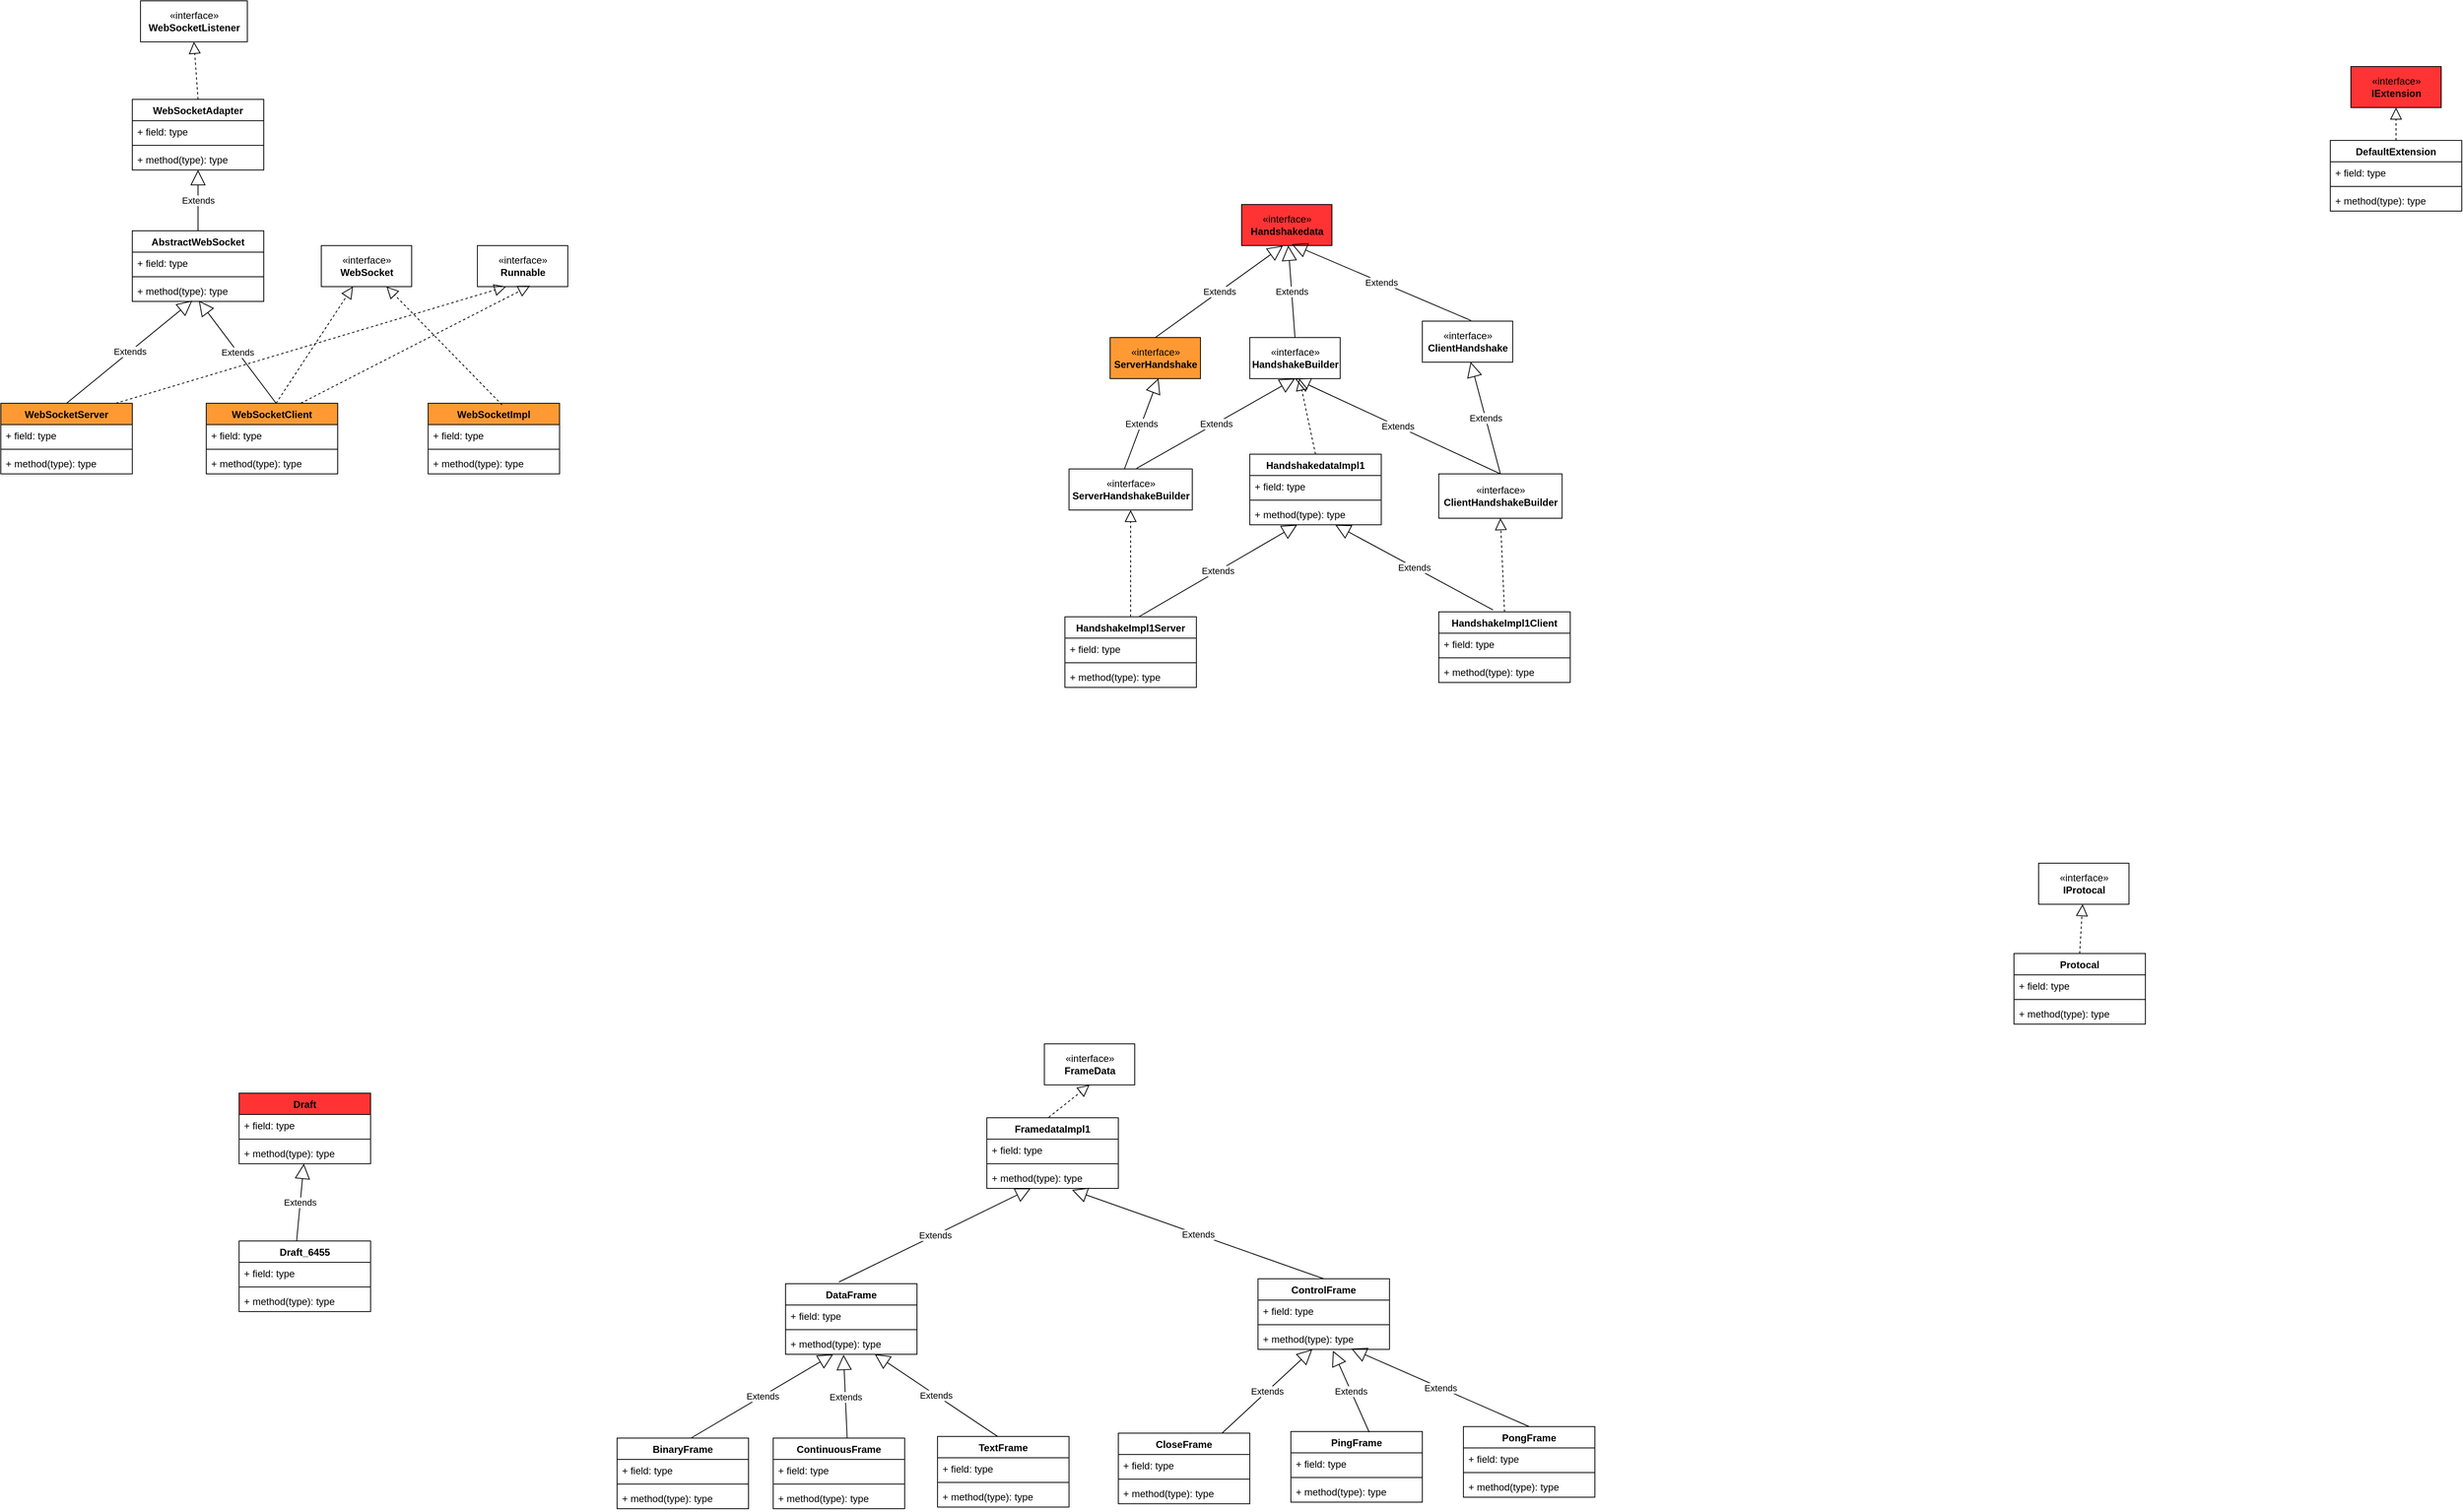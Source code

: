 <mxfile version="13.9.8" type="device"><diagram id="p4n3Pe4sNynhQMpWArch" name="第 1 页"><mxGraphModel dx="678" dy="342" grid="1" gridSize="10" guides="1" tooltips="1" connect="1" arrows="1" fold="1" page="1" pageScale="1" pageWidth="33000" pageHeight="46081" math="0" shadow="0"><root><mxCell id="0"/><mxCell id="1" parent="0"/><mxCell id="Q6QdWG4HClyWnND3M_s4-1" value="«interface»&lt;br&gt;&lt;b&gt;WebSocketListener&lt;/b&gt;" style="html=1;" parent="1" vertex="1"><mxGeometry x="340" y="120" width="130" height="50" as="geometry"/></mxCell><mxCell id="Q6QdWG4HClyWnND3M_s4-3" value="WebSocketAdapter" style="swimlane;fontStyle=1;align=center;verticalAlign=top;childLayout=stackLayout;horizontal=1;startSize=26;horizontalStack=0;resizeParent=1;resizeParentMax=0;resizeLast=0;collapsible=1;marginBottom=0;" parent="1" vertex="1"><mxGeometry x="330" y="240" width="160" height="86" as="geometry"/></mxCell><mxCell id="Q6QdWG4HClyWnND3M_s4-7" value="" style="endArrow=block;dashed=1;endFill=0;endSize=12;html=1;entryX=0.5;entryY=1;entryDx=0;entryDy=0;" parent="Q6QdWG4HClyWnND3M_s4-3" target="Q6QdWG4HClyWnND3M_s4-1" edge="1"><mxGeometry width="160" relative="1" as="geometry"><mxPoint x="80" as="sourcePoint"/><mxPoint x="240" as="targetPoint"/></mxGeometry></mxCell><mxCell id="Q6QdWG4HClyWnND3M_s4-4" value="+ field: type" style="text;strokeColor=none;fillColor=none;align=left;verticalAlign=top;spacingLeft=4;spacingRight=4;overflow=hidden;rotatable=0;points=[[0,0.5],[1,0.5]];portConstraint=eastwest;" parent="Q6QdWG4HClyWnND3M_s4-3" vertex="1"><mxGeometry y="26" width="160" height="26" as="geometry"/></mxCell><mxCell id="Q6QdWG4HClyWnND3M_s4-5" value="" style="line;strokeWidth=1;fillColor=none;align=left;verticalAlign=middle;spacingTop=-1;spacingLeft=3;spacingRight=3;rotatable=0;labelPosition=right;points=[];portConstraint=eastwest;" parent="Q6QdWG4HClyWnND3M_s4-3" vertex="1"><mxGeometry y="52" width="160" height="8" as="geometry"/></mxCell><mxCell id="Q6QdWG4HClyWnND3M_s4-6" value="+ method(type): type" style="text;strokeColor=none;fillColor=none;align=left;verticalAlign=top;spacingLeft=4;spacingRight=4;overflow=hidden;rotatable=0;points=[[0,0.5],[1,0.5]];portConstraint=eastwest;" parent="Q6QdWG4HClyWnND3M_s4-3" vertex="1"><mxGeometry y="60" width="160" height="26" as="geometry"/></mxCell><mxCell id="Q6QdWG4HClyWnND3M_s4-8" value="AbstractWebSocket" style="swimlane;fontStyle=1;align=center;verticalAlign=top;childLayout=stackLayout;horizontal=1;startSize=26;horizontalStack=0;resizeParent=1;resizeParentMax=0;resizeLast=0;collapsible=1;marginBottom=0;" parent="1" vertex="1"><mxGeometry x="330" y="400" width="160" height="86" as="geometry"/></mxCell><mxCell id="Q6QdWG4HClyWnND3M_s4-12" value="Extends" style="endArrow=block;endSize=16;endFill=0;html=1;" parent="Q6QdWG4HClyWnND3M_s4-8" target="Q6QdWG4HClyWnND3M_s4-6" edge="1"><mxGeometry width="160" relative="1" as="geometry"><mxPoint x="80" as="sourcePoint"/><mxPoint x="240" as="targetPoint"/></mxGeometry></mxCell><mxCell id="Q6QdWG4HClyWnND3M_s4-9" value="+ field: type" style="text;strokeColor=none;fillColor=none;align=left;verticalAlign=top;spacingLeft=4;spacingRight=4;overflow=hidden;rotatable=0;points=[[0,0.5],[1,0.5]];portConstraint=eastwest;" parent="Q6QdWG4HClyWnND3M_s4-8" vertex="1"><mxGeometry y="26" width="160" height="26" as="geometry"/></mxCell><mxCell id="Q6QdWG4HClyWnND3M_s4-10" value="" style="line;strokeWidth=1;fillColor=none;align=left;verticalAlign=middle;spacingTop=-1;spacingLeft=3;spacingRight=3;rotatable=0;labelPosition=right;points=[];portConstraint=eastwest;" parent="Q6QdWG4HClyWnND3M_s4-8" vertex="1"><mxGeometry y="52" width="160" height="8" as="geometry"/></mxCell><mxCell id="Q6QdWG4HClyWnND3M_s4-11" value="+ method(type): type" style="text;strokeColor=none;fillColor=none;align=left;verticalAlign=top;spacingLeft=4;spacingRight=4;overflow=hidden;rotatable=0;points=[[0,0.5],[1,0.5]];portConstraint=eastwest;" parent="Q6QdWG4HClyWnND3M_s4-8" vertex="1"><mxGeometry y="60" width="160" height="26" as="geometry"/></mxCell><mxCell id="Q6QdWG4HClyWnND3M_s4-13" value="«interface»&lt;br&gt;&lt;b&gt;WebSocket&lt;/b&gt;" style="html=1;" parent="1" vertex="1"><mxGeometry x="560" y="418" width="110" height="50" as="geometry"/></mxCell><mxCell id="Q6QdWG4HClyWnND3M_s4-14" value="«interface»&lt;br&gt;&lt;b&gt;Runnable&lt;/b&gt;" style="html=1;" parent="1" vertex="1"><mxGeometry x="750" y="418" width="110" height="50" as="geometry"/></mxCell><mxCell id="Q6QdWG4HClyWnND3M_s4-15" value="WebSocketClient" style="swimlane;fontStyle=1;align=center;verticalAlign=top;childLayout=stackLayout;horizontal=1;startSize=26;horizontalStack=0;resizeParent=1;resizeParentMax=0;resizeLast=0;collapsible=1;marginBottom=0;fillColor=#FF9933;" parent="1" vertex="1"><mxGeometry x="420" y="610" width="160" height="86" as="geometry"/></mxCell><mxCell id="Q6QdWG4HClyWnND3M_s4-19" value="Extends" style="endArrow=block;endSize=16;endFill=0;html=1;entryX=0.506;entryY=0.962;entryDx=0;entryDy=0;entryPerimeter=0;" parent="Q6QdWG4HClyWnND3M_s4-15" target="Q6QdWG4HClyWnND3M_s4-11" edge="1"><mxGeometry width="160" relative="1" as="geometry"><mxPoint x="85" as="sourcePoint"/><mxPoint x="245" as="targetPoint"/></mxGeometry></mxCell><mxCell id="Q6QdWG4HClyWnND3M_s4-20" value="" style="endArrow=block;dashed=1;endFill=0;endSize=12;html=1;" parent="Q6QdWG4HClyWnND3M_s4-15" target="Q6QdWG4HClyWnND3M_s4-13" edge="1"><mxGeometry width="160" relative="1" as="geometry"><mxPoint x="85" as="sourcePoint"/><mxPoint x="245" as="targetPoint"/></mxGeometry></mxCell><mxCell id="Q6QdWG4HClyWnND3M_s4-22" value="" style="endArrow=block;dashed=1;endFill=0;endSize=12;html=1;entryX=0.582;entryY=0.98;entryDx=0;entryDy=0;entryPerimeter=0;" parent="Q6QdWG4HClyWnND3M_s4-15" target="Q6QdWG4HClyWnND3M_s4-14" edge="1"><mxGeometry width="160" relative="1" as="geometry"><mxPoint x="115" as="sourcePoint"/><mxPoint x="275" as="targetPoint"/></mxGeometry></mxCell><mxCell id="Q6QdWG4HClyWnND3M_s4-16" value="+ field: type" style="text;strokeColor=none;fillColor=none;align=left;verticalAlign=top;spacingLeft=4;spacingRight=4;overflow=hidden;rotatable=0;points=[[0,0.5],[1,0.5]];portConstraint=eastwest;" parent="Q6QdWG4HClyWnND3M_s4-15" vertex="1"><mxGeometry y="26" width="160" height="26" as="geometry"/></mxCell><mxCell id="Q6QdWG4HClyWnND3M_s4-17" value="" style="line;strokeWidth=1;fillColor=none;align=left;verticalAlign=middle;spacingTop=-1;spacingLeft=3;spacingRight=3;rotatable=0;labelPosition=right;points=[];portConstraint=eastwest;" parent="Q6QdWG4HClyWnND3M_s4-15" vertex="1"><mxGeometry y="52" width="160" height="8" as="geometry"/></mxCell><mxCell id="Q6QdWG4HClyWnND3M_s4-18" value="+ method(type): type" style="text;strokeColor=none;fillColor=none;align=left;verticalAlign=top;spacingLeft=4;spacingRight=4;overflow=hidden;rotatable=0;points=[[0,0.5],[1,0.5]];portConstraint=eastwest;" parent="Q6QdWG4HClyWnND3M_s4-15" vertex="1"><mxGeometry y="60" width="160" height="26" as="geometry"/></mxCell><mxCell id="yrGOCI6SEbAH8eKvDGn1-1" value="WebSocketServer" style="swimlane;fontStyle=1;align=center;verticalAlign=top;childLayout=stackLayout;horizontal=1;startSize=26;horizontalStack=0;resizeParent=1;resizeParentMax=0;resizeLast=0;collapsible=1;marginBottom=0;fillColor=#FF9933;" parent="1" vertex="1"><mxGeometry x="170" y="610" width="160" height="86" as="geometry"/></mxCell><mxCell id="yrGOCI6SEbAH8eKvDGn1-5" value="Extends" style="endArrow=block;endSize=16;endFill=0;html=1;entryX=0.456;entryY=0.962;entryDx=0;entryDy=0;entryPerimeter=0;" parent="yrGOCI6SEbAH8eKvDGn1-1" target="Q6QdWG4HClyWnND3M_s4-11" edge="1"><mxGeometry width="160" relative="1" as="geometry"><mxPoint x="80" as="sourcePoint"/><mxPoint x="240" as="targetPoint"/></mxGeometry></mxCell><mxCell id="yrGOCI6SEbAH8eKvDGn1-6" value="" style="endArrow=block;dashed=1;endFill=0;endSize=12;html=1;entryX=0.318;entryY=1;entryDx=0;entryDy=0;entryPerimeter=0;" parent="yrGOCI6SEbAH8eKvDGn1-1" target="Q6QdWG4HClyWnND3M_s4-14" edge="1"><mxGeometry width="160" relative="1" as="geometry"><mxPoint x="140" as="sourcePoint"/><mxPoint x="300" as="targetPoint"/></mxGeometry></mxCell><mxCell id="yrGOCI6SEbAH8eKvDGn1-2" value="+ field: type" style="text;strokeColor=none;fillColor=none;align=left;verticalAlign=top;spacingLeft=4;spacingRight=4;overflow=hidden;rotatable=0;points=[[0,0.5],[1,0.5]];portConstraint=eastwest;" parent="yrGOCI6SEbAH8eKvDGn1-1" vertex="1"><mxGeometry y="26" width="160" height="26" as="geometry"/></mxCell><mxCell id="yrGOCI6SEbAH8eKvDGn1-3" value="" style="line;strokeWidth=1;fillColor=none;align=left;verticalAlign=middle;spacingTop=-1;spacingLeft=3;spacingRight=3;rotatable=0;labelPosition=right;points=[];portConstraint=eastwest;" parent="yrGOCI6SEbAH8eKvDGn1-1" vertex="1"><mxGeometry y="52" width="160" height="8" as="geometry"/></mxCell><mxCell id="yrGOCI6SEbAH8eKvDGn1-4" value="+ method(type): type" style="text;strokeColor=none;fillColor=none;align=left;verticalAlign=top;spacingLeft=4;spacingRight=4;overflow=hidden;rotatable=0;points=[[0,0.5],[1,0.5]];portConstraint=eastwest;" parent="yrGOCI6SEbAH8eKvDGn1-1" vertex="1"><mxGeometry y="60" width="160" height="26" as="geometry"/></mxCell><mxCell id="yrGOCI6SEbAH8eKvDGn1-7" value="WebSocketImpl" style="swimlane;fontStyle=1;align=center;verticalAlign=top;childLayout=stackLayout;horizontal=1;startSize=26;horizontalStack=0;resizeParent=1;resizeParentMax=0;resizeLast=0;collapsible=1;marginBottom=0;fillColor=#FF9933;" parent="1" vertex="1"><mxGeometry x="690" y="610" width="160" height="86" as="geometry"/></mxCell><mxCell id="yrGOCI6SEbAH8eKvDGn1-12" value="" style="endArrow=block;dashed=1;endFill=0;endSize=12;html=1;" parent="yrGOCI6SEbAH8eKvDGn1-7" target="Q6QdWG4HClyWnND3M_s4-13" edge="1"><mxGeometry width="160" relative="1" as="geometry"><mxPoint x="90" y="2" as="sourcePoint"/><mxPoint x="250" y="2" as="targetPoint"/></mxGeometry></mxCell><mxCell id="yrGOCI6SEbAH8eKvDGn1-8" value="+ field: type" style="text;strokeColor=none;fillColor=none;align=left;verticalAlign=top;spacingLeft=4;spacingRight=4;overflow=hidden;rotatable=0;points=[[0,0.5],[1,0.5]];portConstraint=eastwest;" parent="yrGOCI6SEbAH8eKvDGn1-7" vertex="1"><mxGeometry y="26" width="160" height="26" as="geometry"/></mxCell><mxCell id="yrGOCI6SEbAH8eKvDGn1-9" value="" style="line;strokeWidth=1;fillColor=none;align=left;verticalAlign=middle;spacingTop=-1;spacingLeft=3;spacingRight=3;rotatable=0;labelPosition=right;points=[];portConstraint=eastwest;" parent="yrGOCI6SEbAH8eKvDGn1-7" vertex="1"><mxGeometry y="52" width="160" height="8" as="geometry"/></mxCell><mxCell id="yrGOCI6SEbAH8eKvDGn1-10" value="+ method(type): type" style="text;strokeColor=none;fillColor=none;align=left;verticalAlign=top;spacingLeft=4;spacingRight=4;overflow=hidden;rotatable=0;points=[[0,0.5],[1,0.5]];portConstraint=eastwest;" parent="yrGOCI6SEbAH8eKvDGn1-7" vertex="1"><mxGeometry y="60" width="160" height="26" as="geometry"/></mxCell><mxCell id="yrGOCI6SEbAH8eKvDGn1-13" value="«interface»&lt;br&gt;&lt;b&gt;ServerHandshake&lt;/b&gt;" style="html=1;fillColor=#FF9933;" parent="1" vertex="1"><mxGeometry x="1520" y="530" width="110" height="50" as="geometry"/></mxCell><mxCell id="yrGOCI6SEbAH8eKvDGn1-14" value="«interface»&lt;br&gt;&lt;b&gt;Handshakedata&lt;/b&gt;" style="html=1;fillColor=#FF3333;" parent="1" vertex="1"><mxGeometry x="1680" y="368" width="110" height="50" as="geometry"/></mxCell><mxCell id="yrGOCI6SEbAH8eKvDGn1-15" value="Extends" style="endArrow=block;endSize=16;endFill=0;html=1;entryX=0.457;entryY=1.005;entryDx=0;entryDy=0;entryPerimeter=0;exitX=0.5;exitY=0;exitDx=0;exitDy=0;" parent="1" source="yrGOCI6SEbAH8eKvDGn1-13" target="yrGOCI6SEbAH8eKvDGn1-14" edge="1"><mxGeometry width="160" relative="1" as="geometry"><mxPoint x="1680" y="530" as="sourcePoint"/><mxPoint x="1840" y="530" as="targetPoint"/></mxGeometry></mxCell><mxCell id="yrGOCI6SEbAH8eKvDGn1-16" value="«interface»&lt;br&gt;&lt;b&gt;ClientHandshake&lt;/b&gt;" style="html=1;fillColor=#FFFFFF;" parent="1" vertex="1"><mxGeometry x="1900" y="510" width="110" height="50" as="geometry"/></mxCell><mxCell id="yrGOCI6SEbAH8eKvDGn1-17" value="Extends" style="endArrow=block;endSize=16;endFill=0;html=1;entryX=0.556;entryY=0.967;entryDx=0;entryDy=0;entryPerimeter=0;exitX=0.539;exitY=-0.014;exitDx=0;exitDy=0;exitPerimeter=0;" parent="1" source="yrGOCI6SEbAH8eKvDGn1-16" target="yrGOCI6SEbAH8eKvDGn1-14" edge="1"><mxGeometry width="160" relative="1" as="geometry"><mxPoint x="1790" y="520" as="sourcePoint"/><mxPoint x="1950" y="520" as="targetPoint"/></mxGeometry></mxCell><mxCell id="yrGOCI6SEbAH8eKvDGn1-18" value="«interface»&lt;br&gt;&lt;b&gt;HandshakeBuilder&lt;/b&gt;" style="html=1;fillColor=#FFFFFF;" parent="1" vertex="1"><mxGeometry x="1690" y="530" width="110" height="50" as="geometry"/></mxCell><mxCell id="yrGOCI6SEbAH8eKvDGn1-19" value="Extends" style="endArrow=block;endSize=16;endFill=0;html=1;exitX=0.5;exitY=0;exitDx=0;exitDy=0;" parent="1" source="yrGOCI6SEbAH8eKvDGn1-18" target="yrGOCI6SEbAH8eKvDGn1-14" edge="1"><mxGeometry width="160" relative="1" as="geometry"><mxPoint x="1970" y="450" as="sourcePoint"/><mxPoint x="2130" y="450" as="targetPoint"/></mxGeometry></mxCell><mxCell id="yrGOCI6SEbAH8eKvDGn1-21" value="«interface»&lt;br&gt;&lt;b&gt;ClientHandshakeBuilder&lt;/b&gt;" style="html=1;fillColor=#FFFFFF;" parent="1" vertex="1"><mxGeometry x="1920" y="696" width="150" height="54" as="geometry"/></mxCell><mxCell id="yrGOCI6SEbAH8eKvDGn1-22" value="Extends" style="endArrow=block;endSize=16;endFill=0;html=1;entryX=0.5;entryY=1;entryDx=0;entryDy=0;exitX=0.5;exitY=0;exitDx=0;exitDy=0;" parent="1" source="yrGOCI6SEbAH8eKvDGn1-21" target="yrGOCI6SEbAH8eKvDGn1-18" edge="1"><mxGeometry width="160" relative="1" as="geometry"><mxPoint x="1930" y="690" as="sourcePoint"/><mxPoint x="2090" y="690" as="targetPoint"/></mxGeometry></mxCell><mxCell id="yrGOCI6SEbAH8eKvDGn1-23" value="Extends" style="endArrow=block;endSize=16;endFill=0;html=1;entryX=0.535;entryY=0.995;entryDx=0;entryDy=0;entryPerimeter=0;exitX=0.5;exitY=0;exitDx=0;exitDy=0;" parent="1" source="yrGOCI6SEbAH8eKvDGn1-21" target="yrGOCI6SEbAH8eKvDGn1-16" edge="1"><mxGeometry width="160" relative="1" as="geometry"><mxPoint x="1900" y="690" as="sourcePoint"/><mxPoint x="2060" y="690" as="targetPoint"/></mxGeometry></mxCell><mxCell id="yrGOCI6SEbAH8eKvDGn1-24" value="«interface»&lt;br&gt;&lt;b&gt;ServerHandshakeBuilder&lt;/b&gt;" style="html=1;fillColor=#FFFFFF;" parent="1" vertex="1"><mxGeometry x="1470" y="690" width="150" height="50" as="geometry"/></mxCell><mxCell id="yrGOCI6SEbAH8eKvDGn1-25" value="Extends" style="endArrow=block;endSize=16;endFill=0;html=1;entryX=0.5;entryY=1;entryDx=0;entryDy=0;exitX=0.548;exitY=-0.014;exitDx=0;exitDy=0;exitPerimeter=0;" parent="1" source="yrGOCI6SEbAH8eKvDGn1-24" target="yrGOCI6SEbAH8eKvDGn1-18" edge="1"><mxGeometry width="160" relative="1" as="geometry"><mxPoint x="1600" y="680" as="sourcePoint"/><mxPoint x="1760" y="680" as="targetPoint"/></mxGeometry></mxCell><mxCell id="yrGOCI6SEbAH8eKvDGn1-26" value="Extends" style="endArrow=block;endSize=16;endFill=0;html=1;entryX=0.535;entryY=0.995;entryDx=0;entryDy=0;entryPerimeter=0;exitX=0.449;exitY=0.005;exitDx=0;exitDy=0;exitPerimeter=0;" parent="1" source="yrGOCI6SEbAH8eKvDGn1-24" target="yrGOCI6SEbAH8eKvDGn1-13" edge="1"><mxGeometry width="160" relative="1" as="geometry"><mxPoint x="1610" y="720" as="sourcePoint"/><mxPoint x="1770" y="720" as="targetPoint"/></mxGeometry></mxCell><mxCell id="yrGOCI6SEbAH8eKvDGn1-27" value="Draft" style="swimlane;fontStyle=1;align=center;verticalAlign=top;childLayout=stackLayout;horizontal=1;startSize=26;horizontalStack=0;resizeParent=1;resizeParentMax=0;resizeLast=0;collapsible=1;marginBottom=0;fillColor=#FF3333;" parent="1" vertex="1"><mxGeometry x="460" y="1450" width="160" height="86" as="geometry"/></mxCell><mxCell id="yrGOCI6SEbAH8eKvDGn1-28" value="+ field: type" style="text;strokeColor=none;fillColor=none;align=left;verticalAlign=top;spacingLeft=4;spacingRight=4;overflow=hidden;rotatable=0;points=[[0,0.5],[1,0.5]];portConstraint=eastwest;" parent="yrGOCI6SEbAH8eKvDGn1-27" vertex="1"><mxGeometry y="26" width="160" height="26" as="geometry"/></mxCell><mxCell id="yrGOCI6SEbAH8eKvDGn1-29" value="" style="line;strokeWidth=1;fillColor=none;align=left;verticalAlign=middle;spacingTop=-1;spacingLeft=3;spacingRight=3;rotatable=0;labelPosition=right;points=[];portConstraint=eastwest;" parent="yrGOCI6SEbAH8eKvDGn1-27" vertex="1"><mxGeometry y="52" width="160" height="8" as="geometry"/></mxCell><mxCell id="yrGOCI6SEbAH8eKvDGn1-30" value="+ method(type): type" style="text;strokeColor=none;fillColor=none;align=left;verticalAlign=top;spacingLeft=4;spacingRight=4;overflow=hidden;rotatable=0;points=[[0,0.5],[1,0.5]];portConstraint=eastwest;" parent="yrGOCI6SEbAH8eKvDGn1-27" vertex="1"><mxGeometry y="60" width="160" height="26" as="geometry"/></mxCell><mxCell id="yrGOCI6SEbAH8eKvDGn1-31" value="Draft_6455" style="swimlane;fontStyle=1;align=center;verticalAlign=top;childLayout=stackLayout;horizontal=1;startSize=26;horizontalStack=0;resizeParent=1;resizeParentMax=0;resizeLast=0;collapsible=1;marginBottom=0;fillColor=#FFFFFF;" parent="1" vertex="1"><mxGeometry x="460" y="1630" width="160" height="86" as="geometry"/></mxCell><mxCell id="yrGOCI6SEbAH8eKvDGn1-35" value="Extends" style="endArrow=block;endSize=16;endFill=0;html=1;" parent="yrGOCI6SEbAH8eKvDGn1-31" target="yrGOCI6SEbAH8eKvDGn1-30" edge="1"><mxGeometry width="160" relative="1" as="geometry"><mxPoint x="70" as="sourcePoint"/><mxPoint x="230" as="targetPoint"/></mxGeometry></mxCell><mxCell id="yrGOCI6SEbAH8eKvDGn1-32" value="+ field: type" style="text;strokeColor=none;fillColor=none;align=left;verticalAlign=top;spacingLeft=4;spacingRight=4;overflow=hidden;rotatable=0;points=[[0,0.5],[1,0.5]];portConstraint=eastwest;" parent="yrGOCI6SEbAH8eKvDGn1-31" vertex="1"><mxGeometry y="26" width="160" height="26" as="geometry"/></mxCell><mxCell id="yrGOCI6SEbAH8eKvDGn1-33" value="" style="line;strokeWidth=1;fillColor=none;align=left;verticalAlign=middle;spacingTop=-1;spacingLeft=3;spacingRight=3;rotatable=0;labelPosition=right;points=[];portConstraint=eastwest;" parent="yrGOCI6SEbAH8eKvDGn1-31" vertex="1"><mxGeometry y="52" width="160" height="8" as="geometry"/></mxCell><mxCell id="yrGOCI6SEbAH8eKvDGn1-34" value="+ method(type): type" style="text;strokeColor=none;fillColor=none;align=left;verticalAlign=top;spacingLeft=4;spacingRight=4;overflow=hidden;rotatable=0;points=[[0,0.5],[1,0.5]];portConstraint=eastwest;" parent="yrGOCI6SEbAH8eKvDGn1-31" vertex="1"><mxGeometry y="60" width="160" height="26" as="geometry"/></mxCell><mxCell id="yrGOCI6SEbAH8eKvDGn1-36" value="«interface»&lt;br&gt;&lt;b&gt;FrameData&lt;/b&gt;" style="html=1;fillColor=#FFFFFF;" parent="1" vertex="1"><mxGeometry x="1440" y="1390" width="110" height="50" as="geometry"/></mxCell><mxCell id="yrGOCI6SEbAH8eKvDGn1-37" value="BinaryFrame" style="swimlane;fontStyle=1;align=center;verticalAlign=top;childLayout=stackLayout;horizontal=1;startSize=26;horizontalStack=0;resizeParent=1;resizeParentMax=0;resizeLast=0;collapsible=1;marginBottom=0;fillColor=#FFFFFF;" parent="1" vertex="1"><mxGeometry x="920" y="1870" width="160" height="86" as="geometry"/></mxCell><mxCell id="yrGOCI6SEbAH8eKvDGn1-52" value="Extends" style="endArrow=block;endSize=16;endFill=0;html=1;" parent="yrGOCI6SEbAH8eKvDGn1-37" target="yrGOCI6SEbAH8eKvDGn1-50" edge="1"><mxGeometry width="160" relative="1" as="geometry"><mxPoint x="90" as="sourcePoint"/><mxPoint x="250" as="targetPoint"/></mxGeometry></mxCell><mxCell id="yrGOCI6SEbAH8eKvDGn1-38" value="+ field: type" style="text;strokeColor=none;fillColor=none;align=left;verticalAlign=top;spacingLeft=4;spacingRight=4;overflow=hidden;rotatable=0;points=[[0,0.5],[1,0.5]];portConstraint=eastwest;" parent="yrGOCI6SEbAH8eKvDGn1-37" vertex="1"><mxGeometry y="26" width="160" height="26" as="geometry"/></mxCell><mxCell id="yrGOCI6SEbAH8eKvDGn1-39" value="" style="line;strokeWidth=1;fillColor=none;align=left;verticalAlign=middle;spacingTop=-1;spacingLeft=3;spacingRight=3;rotatable=0;labelPosition=right;points=[];portConstraint=eastwest;" parent="yrGOCI6SEbAH8eKvDGn1-37" vertex="1"><mxGeometry y="52" width="160" height="8" as="geometry"/></mxCell><mxCell id="yrGOCI6SEbAH8eKvDGn1-40" value="+ method(type): type" style="text;strokeColor=none;fillColor=none;align=left;verticalAlign=top;spacingLeft=4;spacingRight=4;overflow=hidden;rotatable=0;points=[[0,0.5],[1,0.5]];portConstraint=eastwest;" parent="yrGOCI6SEbAH8eKvDGn1-37" vertex="1"><mxGeometry y="60" width="160" height="26" as="geometry"/></mxCell><mxCell id="yrGOCI6SEbAH8eKvDGn1-42" value="FramedataImpl1" style="swimlane;fontStyle=1;align=center;verticalAlign=top;childLayout=stackLayout;horizontal=1;startSize=26;horizontalStack=0;resizeParent=1;resizeParentMax=0;resizeLast=0;collapsible=1;marginBottom=0;fillColor=#FFFFFF;" parent="1" vertex="1"><mxGeometry x="1370" y="1480" width="160" height="86" as="geometry"/></mxCell><mxCell id="yrGOCI6SEbAH8eKvDGn1-43" value="+ field: type" style="text;strokeColor=none;fillColor=none;align=left;verticalAlign=top;spacingLeft=4;spacingRight=4;overflow=hidden;rotatable=0;points=[[0,0.5],[1,0.5]];portConstraint=eastwest;" parent="yrGOCI6SEbAH8eKvDGn1-42" vertex="1"><mxGeometry y="26" width="160" height="26" as="geometry"/></mxCell><mxCell id="yrGOCI6SEbAH8eKvDGn1-44" value="" style="line;strokeWidth=1;fillColor=none;align=left;verticalAlign=middle;spacingTop=-1;spacingLeft=3;spacingRight=3;rotatable=0;labelPosition=right;points=[];portConstraint=eastwest;" parent="yrGOCI6SEbAH8eKvDGn1-42" vertex="1"><mxGeometry y="52" width="160" height="8" as="geometry"/></mxCell><mxCell id="yrGOCI6SEbAH8eKvDGn1-45" value="+ method(type): type" style="text;strokeColor=none;fillColor=none;align=left;verticalAlign=top;spacingLeft=4;spacingRight=4;overflow=hidden;rotatable=0;points=[[0,0.5],[1,0.5]];portConstraint=eastwest;" parent="yrGOCI6SEbAH8eKvDGn1-42" vertex="1"><mxGeometry y="60" width="160" height="26" as="geometry"/></mxCell><mxCell id="yrGOCI6SEbAH8eKvDGn1-46" value="" style="endArrow=block;dashed=1;endFill=0;endSize=12;html=1;entryX=0.5;entryY=1;entryDx=0;entryDy=0;exitX=0.471;exitY=-0.007;exitDx=0;exitDy=0;exitPerimeter=0;" parent="1" source="yrGOCI6SEbAH8eKvDGn1-42" target="yrGOCI6SEbAH8eKvDGn1-36" edge="1"><mxGeometry width="160" relative="1" as="geometry"><mxPoint x="1200" y="1530" as="sourcePoint"/><mxPoint x="1360" y="1530" as="targetPoint"/></mxGeometry></mxCell><mxCell id="yrGOCI6SEbAH8eKvDGn1-47" value="DataFrame" style="swimlane;fontStyle=1;align=center;verticalAlign=top;childLayout=stackLayout;horizontal=1;startSize=26;horizontalStack=0;resizeParent=1;resizeParentMax=0;resizeLast=0;collapsible=1;marginBottom=0;fillColor=#FFFFFF;" parent="1" vertex="1"><mxGeometry x="1125" y="1682" width="160" height="86" as="geometry"/></mxCell><mxCell id="yrGOCI6SEbAH8eKvDGn1-48" value="+ field: type" style="text;strokeColor=none;fillColor=none;align=left;verticalAlign=top;spacingLeft=4;spacingRight=4;overflow=hidden;rotatable=0;points=[[0,0.5],[1,0.5]];portConstraint=eastwest;" parent="yrGOCI6SEbAH8eKvDGn1-47" vertex="1"><mxGeometry y="26" width="160" height="26" as="geometry"/></mxCell><mxCell id="yrGOCI6SEbAH8eKvDGn1-49" value="" style="line;strokeWidth=1;fillColor=none;align=left;verticalAlign=middle;spacingTop=-1;spacingLeft=3;spacingRight=3;rotatable=0;labelPosition=right;points=[];portConstraint=eastwest;" parent="yrGOCI6SEbAH8eKvDGn1-47" vertex="1"><mxGeometry y="52" width="160" height="8" as="geometry"/></mxCell><mxCell id="yrGOCI6SEbAH8eKvDGn1-50" value="+ method(type): type" style="text;strokeColor=none;fillColor=none;align=left;verticalAlign=top;spacingLeft=4;spacingRight=4;overflow=hidden;rotatable=0;points=[[0,0.5],[1,0.5]];portConstraint=eastwest;" parent="yrGOCI6SEbAH8eKvDGn1-47" vertex="1"><mxGeometry y="60" width="160" height="26" as="geometry"/></mxCell><mxCell id="yrGOCI6SEbAH8eKvDGn1-51" value="Extends" style="endArrow=block;endSize=16;endFill=0;html=1;" parent="yrGOCI6SEbAH8eKvDGn1-47" target="yrGOCI6SEbAH8eKvDGn1-45" edge="1"><mxGeometry width="160" relative="1" as="geometry"><mxPoint x="65" y="-2" as="sourcePoint"/><mxPoint x="245" y="-2" as="targetPoint"/></mxGeometry></mxCell><mxCell id="yrGOCI6SEbAH8eKvDGn1-53" value="ContinuousFrame" style="swimlane;fontStyle=1;align=center;verticalAlign=top;childLayout=stackLayout;horizontal=1;startSize=26;horizontalStack=0;resizeParent=1;resizeParentMax=0;resizeLast=0;collapsible=1;marginBottom=0;fillColor=#FFFFFF;" parent="1" vertex="1"><mxGeometry x="1110" y="1870" width="160" height="86" as="geometry"/></mxCell><mxCell id="yrGOCI6SEbAH8eKvDGn1-57" value="Extends" style="endArrow=block;endSize=16;endFill=0;html=1;entryX=0.441;entryY=1.023;entryDx=0;entryDy=0;entryPerimeter=0;" parent="yrGOCI6SEbAH8eKvDGn1-53" target="yrGOCI6SEbAH8eKvDGn1-50" edge="1"><mxGeometry width="160" relative="1" as="geometry"><mxPoint x="90" as="sourcePoint"/><mxPoint x="250" as="targetPoint"/></mxGeometry></mxCell><mxCell id="yrGOCI6SEbAH8eKvDGn1-54" value="+ field: type" style="text;strokeColor=none;fillColor=none;align=left;verticalAlign=top;spacingLeft=4;spacingRight=4;overflow=hidden;rotatable=0;points=[[0,0.5],[1,0.5]];portConstraint=eastwest;" parent="yrGOCI6SEbAH8eKvDGn1-53" vertex="1"><mxGeometry y="26" width="160" height="26" as="geometry"/></mxCell><mxCell id="yrGOCI6SEbAH8eKvDGn1-55" value="" style="line;strokeWidth=1;fillColor=none;align=left;verticalAlign=middle;spacingTop=-1;spacingLeft=3;spacingRight=3;rotatable=0;labelPosition=right;points=[];portConstraint=eastwest;" parent="yrGOCI6SEbAH8eKvDGn1-53" vertex="1"><mxGeometry y="52" width="160" height="8" as="geometry"/></mxCell><mxCell id="yrGOCI6SEbAH8eKvDGn1-56" value="+ method(type): type" style="text;strokeColor=none;fillColor=none;align=left;verticalAlign=top;spacingLeft=4;spacingRight=4;overflow=hidden;rotatable=0;points=[[0,0.5],[1,0.5]];portConstraint=eastwest;" parent="yrGOCI6SEbAH8eKvDGn1-53" vertex="1"><mxGeometry y="60" width="160" height="26" as="geometry"/></mxCell><mxCell id="yrGOCI6SEbAH8eKvDGn1-58" value="TextFrame" style="swimlane;fontStyle=1;align=center;verticalAlign=top;childLayout=stackLayout;horizontal=1;startSize=26;horizontalStack=0;resizeParent=1;resizeParentMax=0;resizeLast=0;collapsible=1;marginBottom=0;fillColor=#FFFFFF;" parent="1" vertex="1"><mxGeometry x="1310" y="1868" width="160" height="86" as="geometry"/></mxCell><mxCell id="yrGOCI6SEbAH8eKvDGn1-59" value="+ field: type" style="text;strokeColor=none;fillColor=none;align=left;verticalAlign=top;spacingLeft=4;spacingRight=4;overflow=hidden;rotatable=0;points=[[0,0.5],[1,0.5]];portConstraint=eastwest;" parent="yrGOCI6SEbAH8eKvDGn1-58" vertex="1"><mxGeometry y="26" width="160" height="26" as="geometry"/></mxCell><mxCell id="yrGOCI6SEbAH8eKvDGn1-60" value="" style="line;strokeWidth=1;fillColor=none;align=left;verticalAlign=middle;spacingTop=-1;spacingLeft=3;spacingRight=3;rotatable=0;labelPosition=right;points=[];portConstraint=eastwest;" parent="yrGOCI6SEbAH8eKvDGn1-58" vertex="1"><mxGeometry y="52" width="160" height="8" as="geometry"/></mxCell><mxCell id="yrGOCI6SEbAH8eKvDGn1-61" value="+ method(type): type" style="text;strokeColor=none;fillColor=none;align=left;verticalAlign=top;spacingLeft=4;spacingRight=4;overflow=hidden;rotatable=0;points=[[0,0.5],[1,0.5]];portConstraint=eastwest;" parent="yrGOCI6SEbAH8eKvDGn1-58" vertex="1"><mxGeometry y="60" width="160" height="26" as="geometry"/></mxCell><mxCell id="yrGOCI6SEbAH8eKvDGn1-62" value="Extends" style="endArrow=block;endSize=16;endFill=0;html=1;entryX=0.679;entryY=0.994;entryDx=0;entryDy=0;entryPerimeter=0;exitX=0.455;exitY=-0.002;exitDx=0;exitDy=0;exitPerimeter=0;" parent="1" source="yrGOCI6SEbAH8eKvDGn1-58" target="yrGOCI6SEbAH8eKvDGn1-50" edge="1"><mxGeometry width="160" relative="1" as="geometry"><mxPoint x="1400" y="1870" as="sourcePoint"/><mxPoint x="1560" y="1870" as="targetPoint"/></mxGeometry></mxCell><mxCell id="yrGOCI6SEbAH8eKvDGn1-63" value="ControlFrame" style="swimlane;fontStyle=1;align=center;verticalAlign=top;childLayout=stackLayout;horizontal=1;startSize=26;horizontalStack=0;resizeParent=1;resizeParentMax=0;resizeLast=0;collapsible=1;marginBottom=0;fillColor=#FFFFFF;" parent="1" vertex="1"><mxGeometry x="1700" y="1676" width="160" height="86" as="geometry"/></mxCell><mxCell id="yrGOCI6SEbAH8eKvDGn1-64" value="+ field: type" style="text;strokeColor=none;fillColor=none;align=left;verticalAlign=top;spacingLeft=4;spacingRight=4;overflow=hidden;rotatable=0;points=[[0,0.5],[1,0.5]];portConstraint=eastwest;" parent="yrGOCI6SEbAH8eKvDGn1-63" vertex="1"><mxGeometry y="26" width="160" height="26" as="geometry"/></mxCell><mxCell id="yrGOCI6SEbAH8eKvDGn1-65" value="" style="line;strokeWidth=1;fillColor=none;align=left;verticalAlign=middle;spacingTop=-1;spacingLeft=3;spacingRight=3;rotatable=0;labelPosition=right;points=[];portConstraint=eastwest;" parent="yrGOCI6SEbAH8eKvDGn1-63" vertex="1"><mxGeometry y="52" width="160" height="8" as="geometry"/></mxCell><mxCell id="yrGOCI6SEbAH8eKvDGn1-66" value="+ method(type): type" style="text;strokeColor=none;fillColor=none;align=left;verticalAlign=top;spacingLeft=4;spacingRight=4;overflow=hidden;rotatable=0;points=[[0,0.5],[1,0.5]];portConstraint=eastwest;" parent="yrGOCI6SEbAH8eKvDGn1-63" vertex="1"><mxGeometry y="60" width="160" height="26" as="geometry"/></mxCell><mxCell id="yrGOCI6SEbAH8eKvDGn1-67" value="Extends" style="endArrow=block;endSize=16;endFill=0;html=1;entryX=0.648;entryY=1.071;entryDx=0;entryDy=0;entryPerimeter=0;exitX=0.5;exitY=0;exitDx=0;exitDy=0;" parent="1" source="yrGOCI6SEbAH8eKvDGn1-63" target="yrGOCI6SEbAH8eKvDGn1-45" edge="1"><mxGeometry width="160" relative="1" as="geometry"><mxPoint x="1700" y="1670" as="sourcePoint"/><mxPoint x="1860" y="1670" as="targetPoint"/></mxGeometry></mxCell><mxCell id="yrGOCI6SEbAH8eKvDGn1-68" value="CloseFrame" style="swimlane;fontStyle=1;align=center;verticalAlign=top;childLayout=stackLayout;horizontal=1;startSize=26;horizontalStack=0;resizeParent=1;resizeParentMax=0;resizeLast=0;collapsible=1;marginBottom=0;fillColor=#FFFFFF;" parent="1" vertex="1"><mxGeometry x="1530" y="1864" width="160" height="86" as="geometry"/></mxCell><mxCell id="yrGOCI6SEbAH8eKvDGn1-69" value="+ field: type" style="text;strokeColor=none;fillColor=none;align=left;verticalAlign=top;spacingLeft=4;spacingRight=4;overflow=hidden;rotatable=0;points=[[0,0.5],[1,0.5]];portConstraint=eastwest;" parent="yrGOCI6SEbAH8eKvDGn1-68" vertex="1"><mxGeometry y="26" width="160" height="26" as="geometry"/></mxCell><mxCell id="yrGOCI6SEbAH8eKvDGn1-70" value="" style="line;strokeWidth=1;fillColor=none;align=left;verticalAlign=middle;spacingTop=-1;spacingLeft=3;spacingRight=3;rotatable=0;labelPosition=right;points=[];portConstraint=eastwest;" parent="yrGOCI6SEbAH8eKvDGn1-68" vertex="1"><mxGeometry y="52" width="160" height="8" as="geometry"/></mxCell><mxCell id="yrGOCI6SEbAH8eKvDGn1-71" value="+ method(type): type" style="text;strokeColor=none;fillColor=none;align=left;verticalAlign=top;spacingLeft=4;spacingRight=4;overflow=hidden;rotatable=0;points=[[0,0.5],[1,0.5]];portConstraint=eastwest;" parent="yrGOCI6SEbAH8eKvDGn1-68" vertex="1"><mxGeometry y="60" width="160" height="26" as="geometry"/></mxCell><mxCell id="yrGOCI6SEbAH8eKvDGn1-72" value="Extends" style="endArrow=block;endSize=16;endFill=0;html=1;" parent="1" source="yrGOCI6SEbAH8eKvDGn1-68" target="yrGOCI6SEbAH8eKvDGn1-66" edge="1"><mxGeometry width="160" relative="1" as="geometry"><mxPoint x="1620" y="1860" as="sourcePoint"/><mxPoint x="1780" y="1860" as="targetPoint"/></mxGeometry></mxCell><mxCell id="yrGOCI6SEbAH8eKvDGn1-73" value="PingFrame" style="swimlane;fontStyle=1;align=center;verticalAlign=top;childLayout=stackLayout;horizontal=1;startSize=26;horizontalStack=0;resizeParent=1;resizeParentMax=0;resizeLast=0;collapsible=1;marginBottom=0;fillColor=#FFFFFF;" parent="1" vertex="1"><mxGeometry x="1740" y="1862" width="160" height="86" as="geometry"/></mxCell><mxCell id="yrGOCI6SEbAH8eKvDGn1-74" value="+ field: type" style="text;strokeColor=none;fillColor=none;align=left;verticalAlign=top;spacingLeft=4;spacingRight=4;overflow=hidden;rotatable=0;points=[[0,0.5],[1,0.5]];portConstraint=eastwest;" parent="yrGOCI6SEbAH8eKvDGn1-73" vertex="1"><mxGeometry y="26" width="160" height="26" as="geometry"/></mxCell><mxCell id="yrGOCI6SEbAH8eKvDGn1-75" value="" style="line;strokeWidth=1;fillColor=none;align=left;verticalAlign=middle;spacingTop=-1;spacingLeft=3;spacingRight=3;rotatable=0;labelPosition=right;points=[];portConstraint=eastwest;" parent="yrGOCI6SEbAH8eKvDGn1-73" vertex="1"><mxGeometry y="52" width="160" height="8" as="geometry"/></mxCell><mxCell id="yrGOCI6SEbAH8eKvDGn1-76" value="+ method(type): type" style="text;strokeColor=none;fillColor=none;align=left;verticalAlign=top;spacingLeft=4;spacingRight=4;overflow=hidden;rotatable=0;points=[[0,0.5],[1,0.5]];portConstraint=eastwest;" parent="yrGOCI6SEbAH8eKvDGn1-73" vertex="1"><mxGeometry y="60" width="160" height="26" as="geometry"/></mxCell><mxCell id="yrGOCI6SEbAH8eKvDGn1-77" value="Extends" style="endArrow=block;endSize=16;endFill=0;html=1;entryX=0.57;entryY=1.064;entryDx=0;entryDy=0;entryPerimeter=0;exitX=0.596;exitY=0.01;exitDx=0;exitDy=0;exitPerimeter=0;" parent="1" source="yrGOCI6SEbAH8eKvDGn1-73" target="yrGOCI6SEbAH8eKvDGn1-66" edge="1"><mxGeometry width="160" relative="1" as="geometry"><mxPoint x="1810" y="1860" as="sourcePoint"/><mxPoint x="1980" y="1860" as="targetPoint"/></mxGeometry></mxCell><mxCell id="yrGOCI6SEbAH8eKvDGn1-78" value="PongFrame" style="swimlane;fontStyle=1;align=center;verticalAlign=top;childLayout=stackLayout;horizontal=1;startSize=26;horizontalStack=0;resizeParent=1;resizeParentMax=0;resizeLast=0;collapsible=1;marginBottom=0;fillColor=#FFFFFF;" parent="1" vertex="1"><mxGeometry x="1950" y="1856" width="160" height="86" as="geometry"/></mxCell><mxCell id="yrGOCI6SEbAH8eKvDGn1-79" value="+ field: type" style="text;strokeColor=none;fillColor=none;align=left;verticalAlign=top;spacingLeft=4;spacingRight=4;overflow=hidden;rotatable=0;points=[[0,0.5],[1,0.5]];portConstraint=eastwest;" parent="yrGOCI6SEbAH8eKvDGn1-78" vertex="1"><mxGeometry y="26" width="160" height="26" as="geometry"/></mxCell><mxCell id="yrGOCI6SEbAH8eKvDGn1-80" value="" style="line;strokeWidth=1;fillColor=none;align=left;verticalAlign=middle;spacingTop=-1;spacingLeft=3;spacingRight=3;rotatable=0;labelPosition=right;points=[];portConstraint=eastwest;" parent="yrGOCI6SEbAH8eKvDGn1-78" vertex="1"><mxGeometry y="52" width="160" height="8" as="geometry"/></mxCell><mxCell id="yrGOCI6SEbAH8eKvDGn1-81" value="+ method(type): type" style="text;strokeColor=none;fillColor=none;align=left;verticalAlign=top;spacingLeft=4;spacingRight=4;overflow=hidden;rotatable=0;points=[[0,0.5],[1,0.5]];portConstraint=eastwest;" parent="yrGOCI6SEbAH8eKvDGn1-78" vertex="1"><mxGeometry y="60" width="160" height="26" as="geometry"/></mxCell><mxCell id="yrGOCI6SEbAH8eKvDGn1-82" value="Extends" style="endArrow=block;endSize=16;endFill=0;html=1;entryX=0.71;entryY=0.968;entryDx=0;entryDy=0;entryPerimeter=0;exitX=0.5;exitY=0;exitDx=0;exitDy=0;" parent="1" source="yrGOCI6SEbAH8eKvDGn1-78" target="yrGOCI6SEbAH8eKvDGn1-66" edge="1"><mxGeometry width="160" relative="1" as="geometry"><mxPoint x="2030" y="1850" as="sourcePoint"/><mxPoint x="2190" y="1850" as="targetPoint"/></mxGeometry></mxCell><mxCell id="yrGOCI6SEbAH8eKvDGn1-83" value="«interface»&lt;br&gt;&lt;b&gt;IProtocal&lt;/b&gt;" style="html=1;fillColor=#FFFFFF;" parent="1" vertex="1"><mxGeometry x="2650" y="1170" width="110" height="50" as="geometry"/></mxCell><mxCell id="yrGOCI6SEbAH8eKvDGn1-84" value="Protocal" style="swimlane;fontStyle=1;align=center;verticalAlign=top;childLayout=stackLayout;horizontal=1;startSize=26;horizontalStack=0;resizeParent=1;resizeParentMax=0;resizeLast=0;collapsible=1;marginBottom=0;fillColor=#FFFFFF;" parent="1" vertex="1"><mxGeometry x="2620" y="1280" width="160" height="86" as="geometry"/></mxCell><mxCell id="yrGOCI6SEbAH8eKvDGn1-88" value="" style="endArrow=block;dashed=1;endFill=0;endSize=12;html=1;" parent="yrGOCI6SEbAH8eKvDGn1-84" target="yrGOCI6SEbAH8eKvDGn1-83" edge="1"><mxGeometry width="160" relative="1" as="geometry"><mxPoint x="80" as="sourcePoint"/><mxPoint x="240" as="targetPoint"/></mxGeometry></mxCell><mxCell id="yrGOCI6SEbAH8eKvDGn1-85" value="+ field: type" style="text;strokeColor=none;fillColor=none;align=left;verticalAlign=top;spacingLeft=4;spacingRight=4;overflow=hidden;rotatable=0;points=[[0,0.5],[1,0.5]];portConstraint=eastwest;" parent="yrGOCI6SEbAH8eKvDGn1-84" vertex="1"><mxGeometry y="26" width="160" height="26" as="geometry"/></mxCell><mxCell id="yrGOCI6SEbAH8eKvDGn1-86" value="" style="line;strokeWidth=1;fillColor=none;align=left;verticalAlign=middle;spacingTop=-1;spacingLeft=3;spacingRight=3;rotatable=0;labelPosition=right;points=[];portConstraint=eastwest;" parent="yrGOCI6SEbAH8eKvDGn1-84" vertex="1"><mxGeometry y="52" width="160" height="8" as="geometry"/></mxCell><mxCell id="yrGOCI6SEbAH8eKvDGn1-87" value="+ method(type): type" style="text;strokeColor=none;fillColor=none;align=left;verticalAlign=top;spacingLeft=4;spacingRight=4;overflow=hidden;rotatable=0;points=[[0,0.5],[1,0.5]];portConstraint=eastwest;" parent="yrGOCI6SEbAH8eKvDGn1-84" vertex="1"><mxGeometry y="60" width="160" height="26" as="geometry"/></mxCell><mxCell id="zhwuLzoH12BFhDgpQeap-1" value="HandshakedataImpl1" style="swimlane;fontStyle=1;align=center;verticalAlign=top;childLayout=stackLayout;horizontal=1;startSize=26;horizontalStack=0;resizeParent=1;resizeParentMax=0;resizeLast=0;collapsible=1;marginBottom=0;" vertex="1" parent="1"><mxGeometry x="1690" y="672" width="160" height="86" as="geometry"/></mxCell><mxCell id="zhwuLzoH12BFhDgpQeap-5" value="" style="endArrow=block;dashed=1;endFill=0;endSize=12;html=1;" edge="1" parent="zhwuLzoH12BFhDgpQeap-1" target="yrGOCI6SEbAH8eKvDGn1-18"><mxGeometry width="160" relative="1" as="geometry"><mxPoint x="80" as="sourcePoint"/><mxPoint x="240" as="targetPoint"/></mxGeometry></mxCell><mxCell id="zhwuLzoH12BFhDgpQeap-2" value="+ field: type" style="text;strokeColor=none;fillColor=none;align=left;verticalAlign=top;spacingLeft=4;spacingRight=4;overflow=hidden;rotatable=0;points=[[0,0.5],[1,0.5]];portConstraint=eastwest;" vertex="1" parent="zhwuLzoH12BFhDgpQeap-1"><mxGeometry y="26" width="160" height="26" as="geometry"/></mxCell><mxCell id="zhwuLzoH12BFhDgpQeap-3" value="" style="line;strokeWidth=1;fillColor=none;align=left;verticalAlign=middle;spacingTop=-1;spacingLeft=3;spacingRight=3;rotatable=0;labelPosition=right;points=[];portConstraint=eastwest;" vertex="1" parent="zhwuLzoH12BFhDgpQeap-1"><mxGeometry y="52" width="160" height="8" as="geometry"/></mxCell><mxCell id="zhwuLzoH12BFhDgpQeap-4" value="+ method(type): type" style="text;strokeColor=none;fillColor=none;align=left;verticalAlign=top;spacingLeft=4;spacingRight=4;overflow=hidden;rotatable=0;points=[[0,0.5],[1,0.5]];portConstraint=eastwest;" vertex="1" parent="zhwuLzoH12BFhDgpQeap-1"><mxGeometry y="60" width="160" height="26" as="geometry"/></mxCell><mxCell id="zhwuLzoH12BFhDgpQeap-6" value="HandshakeImpl1Server" style="swimlane;fontStyle=1;align=center;verticalAlign=top;childLayout=stackLayout;horizontal=1;startSize=26;horizontalStack=0;resizeParent=1;resizeParentMax=0;resizeLast=0;collapsible=1;marginBottom=0;" vertex="1" parent="1"><mxGeometry x="1465" y="870" width="160" height="86" as="geometry"/></mxCell><mxCell id="zhwuLzoH12BFhDgpQeap-10" value="Extends" style="endArrow=block;endSize=16;endFill=0;html=1;" edge="1" parent="zhwuLzoH12BFhDgpQeap-6" target="zhwuLzoH12BFhDgpQeap-4"><mxGeometry width="160" relative="1" as="geometry"><mxPoint x="90" as="sourcePoint"/><mxPoint x="250" as="targetPoint"/></mxGeometry></mxCell><mxCell id="zhwuLzoH12BFhDgpQeap-7" value="+ field: type" style="text;strokeColor=none;fillColor=none;align=left;verticalAlign=top;spacingLeft=4;spacingRight=4;overflow=hidden;rotatable=0;points=[[0,0.5],[1,0.5]];portConstraint=eastwest;" vertex="1" parent="zhwuLzoH12BFhDgpQeap-6"><mxGeometry y="26" width="160" height="26" as="geometry"/></mxCell><mxCell id="zhwuLzoH12BFhDgpQeap-8" value="" style="line;strokeWidth=1;fillColor=none;align=left;verticalAlign=middle;spacingTop=-1;spacingLeft=3;spacingRight=3;rotatable=0;labelPosition=right;points=[];portConstraint=eastwest;" vertex="1" parent="zhwuLzoH12BFhDgpQeap-6"><mxGeometry y="52" width="160" height="8" as="geometry"/></mxCell><mxCell id="zhwuLzoH12BFhDgpQeap-9" value="+ method(type): type" style="text;strokeColor=none;fillColor=none;align=left;verticalAlign=top;spacingLeft=4;spacingRight=4;overflow=hidden;rotatable=0;points=[[0,0.5],[1,0.5]];portConstraint=eastwest;" vertex="1" parent="zhwuLzoH12BFhDgpQeap-6"><mxGeometry y="60" width="160" height="26" as="geometry"/></mxCell><mxCell id="zhwuLzoH12BFhDgpQeap-11" value="" style="endArrow=block;dashed=1;endFill=0;endSize=12;html=1;entryX=0.5;entryY=1;entryDx=0;entryDy=0;exitX=0.5;exitY=0;exitDx=0;exitDy=0;" edge="1" parent="1" source="zhwuLzoH12BFhDgpQeap-6" target="yrGOCI6SEbAH8eKvDGn1-24"><mxGeometry width="160" relative="1" as="geometry"><mxPoint x="1550" y="860" as="sourcePoint"/><mxPoint x="1710" y="860" as="targetPoint"/></mxGeometry></mxCell><mxCell id="zhwuLzoH12BFhDgpQeap-12" value="HandshakeImpl1Client" style="swimlane;fontStyle=1;align=center;verticalAlign=top;childLayout=stackLayout;horizontal=1;startSize=26;horizontalStack=0;resizeParent=1;resizeParentMax=0;resizeLast=0;collapsible=1;marginBottom=0;" vertex="1" parent="1"><mxGeometry x="1920" y="864" width="160" height="86" as="geometry"/></mxCell><mxCell id="zhwuLzoH12BFhDgpQeap-13" value="+ field: type" style="text;strokeColor=none;fillColor=none;align=left;verticalAlign=top;spacingLeft=4;spacingRight=4;overflow=hidden;rotatable=0;points=[[0,0.5],[1,0.5]];portConstraint=eastwest;" vertex="1" parent="zhwuLzoH12BFhDgpQeap-12"><mxGeometry y="26" width="160" height="26" as="geometry"/></mxCell><mxCell id="zhwuLzoH12BFhDgpQeap-14" value="" style="line;strokeWidth=1;fillColor=none;align=left;verticalAlign=middle;spacingTop=-1;spacingLeft=3;spacingRight=3;rotatable=0;labelPosition=right;points=[];portConstraint=eastwest;" vertex="1" parent="zhwuLzoH12BFhDgpQeap-12"><mxGeometry y="52" width="160" height="8" as="geometry"/></mxCell><mxCell id="zhwuLzoH12BFhDgpQeap-15" value="+ method(type): type" style="text;strokeColor=none;fillColor=none;align=left;verticalAlign=top;spacingLeft=4;spacingRight=4;overflow=hidden;rotatable=0;points=[[0,0.5],[1,0.5]];portConstraint=eastwest;" vertex="1" parent="zhwuLzoH12BFhDgpQeap-12"><mxGeometry y="60" width="160" height="26" as="geometry"/></mxCell><mxCell id="zhwuLzoH12BFhDgpQeap-16" value="Extends" style="endArrow=block;endSize=16;endFill=0;html=1;exitX=0.413;exitY=-0.027;exitDx=0;exitDy=0;exitPerimeter=0;" edge="1" parent="1" source="zhwuLzoH12BFhDgpQeap-12" target="zhwuLzoH12BFhDgpQeap-4"><mxGeometry width="160" relative="1" as="geometry"><mxPoint x="2000" y="860" as="sourcePoint"/><mxPoint x="2160" y="860" as="targetPoint"/></mxGeometry></mxCell><mxCell id="zhwuLzoH12BFhDgpQeap-17" value="" style="endArrow=block;dashed=1;endFill=0;endSize=12;html=1;entryX=0.5;entryY=1;entryDx=0;entryDy=0;exitX=0.5;exitY=0;exitDx=0;exitDy=0;" edge="1" parent="1" source="zhwuLzoH12BFhDgpQeap-12" target="yrGOCI6SEbAH8eKvDGn1-21"><mxGeometry width="160" relative="1" as="geometry"><mxPoint x="2010" y="870" as="sourcePoint"/><mxPoint x="2170" y="870" as="targetPoint"/></mxGeometry></mxCell><mxCell id="zhwuLzoH12BFhDgpQeap-18" value="«interface»&lt;br&gt;&lt;b&gt;IExtension&lt;/b&gt;" style="html=1;fillColor=#FF3333;" vertex="1" parent="1"><mxGeometry x="3030" y="200" width="110" height="50" as="geometry"/></mxCell><mxCell id="zhwuLzoH12BFhDgpQeap-20" value="DefaultExtension" style="swimlane;fontStyle=1;align=center;verticalAlign=top;childLayout=stackLayout;horizontal=1;startSize=26;horizontalStack=0;resizeParent=1;resizeParentMax=0;resizeLast=0;collapsible=1;marginBottom=0;fillColor=#FFFFFF;" vertex="1" parent="1"><mxGeometry x="3005" y="290" width="160" height="86" as="geometry"/></mxCell><mxCell id="zhwuLzoH12BFhDgpQeap-21" value="+ field: type" style="text;strokeColor=none;fillColor=none;align=left;verticalAlign=top;spacingLeft=4;spacingRight=4;overflow=hidden;rotatable=0;points=[[0,0.5],[1,0.5]];portConstraint=eastwest;" vertex="1" parent="zhwuLzoH12BFhDgpQeap-20"><mxGeometry y="26" width="160" height="26" as="geometry"/></mxCell><mxCell id="zhwuLzoH12BFhDgpQeap-22" value="" style="line;strokeWidth=1;fillColor=none;align=left;verticalAlign=middle;spacingTop=-1;spacingLeft=3;spacingRight=3;rotatable=0;labelPosition=right;points=[];portConstraint=eastwest;" vertex="1" parent="zhwuLzoH12BFhDgpQeap-20"><mxGeometry y="52" width="160" height="8" as="geometry"/></mxCell><mxCell id="zhwuLzoH12BFhDgpQeap-23" value="+ method(type): type" style="text;strokeColor=none;fillColor=none;align=left;verticalAlign=top;spacingLeft=4;spacingRight=4;overflow=hidden;rotatable=0;points=[[0,0.5],[1,0.5]];portConstraint=eastwest;" vertex="1" parent="zhwuLzoH12BFhDgpQeap-20"><mxGeometry y="60" width="160" height="26" as="geometry"/></mxCell><mxCell id="zhwuLzoH12BFhDgpQeap-24" value="" style="endArrow=block;dashed=1;endFill=0;endSize=12;html=1;exitX=0.5;exitY=0;exitDx=0;exitDy=0;" edge="1" parent="1" source="zhwuLzoH12BFhDgpQeap-20" target="zhwuLzoH12BFhDgpQeap-18"><mxGeometry width="160" relative="1" as="geometry"><mxPoint x="3080" y="310" as="sourcePoint"/><mxPoint x="3240" y="310" as="targetPoint"/></mxGeometry></mxCell></root></mxGraphModel></diagram></mxfile>